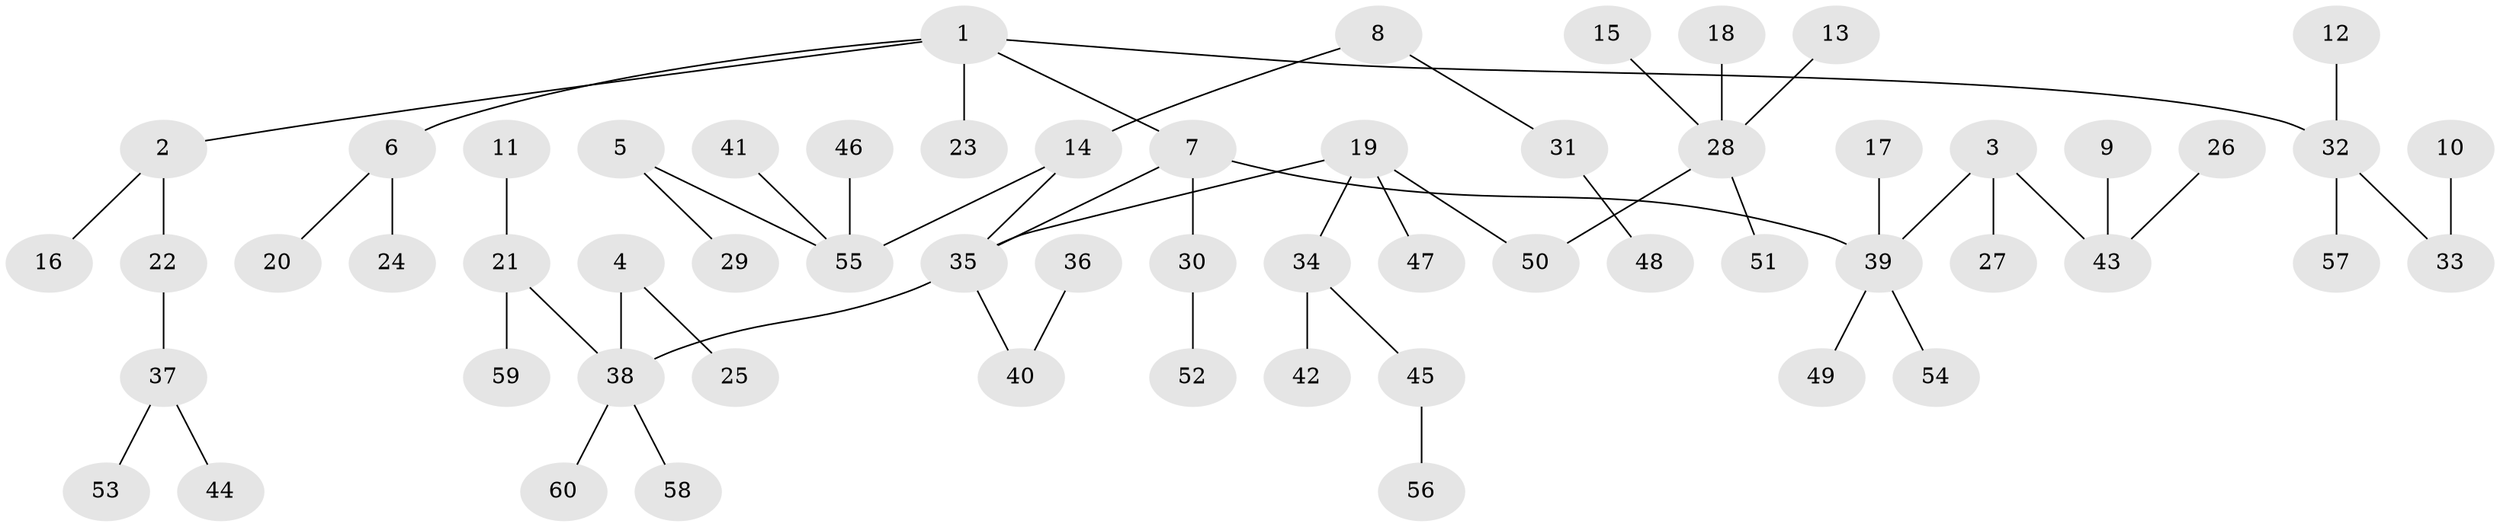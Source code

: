 // original degree distribution, {4: 0.06666666666666667, 5: 0.03333333333333333, 3: 0.125, 6: 0.025, 2: 0.275, 1: 0.475}
// Generated by graph-tools (version 1.1) at 2025/50/03/09/25 03:50:24]
// undirected, 60 vertices, 59 edges
graph export_dot {
graph [start="1"]
  node [color=gray90,style=filled];
  1;
  2;
  3;
  4;
  5;
  6;
  7;
  8;
  9;
  10;
  11;
  12;
  13;
  14;
  15;
  16;
  17;
  18;
  19;
  20;
  21;
  22;
  23;
  24;
  25;
  26;
  27;
  28;
  29;
  30;
  31;
  32;
  33;
  34;
  35;
  36;
  37;
  38;
  39;
  40;
  41;
  42;
  43;
  44;
  45;
  46;
  47;
  48;
  49;
  50;
  51;
  52;
  53;
  54;
  55;
  56;
  57;
  58;
  59;
  60;
  1 -- 2 [weight=1.0];
  1 -- 6 [weight=1.0];
  1 -- 7 [weight=1.0];
  1 -- 23 [weight=1.0];
  1 -- 32 [weight=1.0];
  2 -- 16 [weight=1.0];
  2 -- 22 [weight=1.0];
  3 -- 27 [weight=1.0];
  3 -- 39 [weight=1.0];
  3 -- 43 [weight=1.0];
  4 -- 25 [weight=1.0];
  4 -- 38 [weight=1.0];
  5 -- 29 [weight=1.0];
  5 -- 55 [weight=1.0];
  6 -- 20 [weight=1.0];
  6 -- 24 [weight=1.0];
  7 -- 30 [weight=1.0];
  7 -- 35 [weight=1.0];
  7 -- 39 [weight=1.0];
  8 -- 14 [weight=1.0];
  8 -- 31 [weight=1.0];
  9 -- 43 [weight=1.0];
  10 -- 33 [weight=1.0];
  11 -- 21 [weight=1.0];
  12 -- 32 [weight=1.0];
  13 -- 28 [weight=1.0];
  14 -- 35 [weight=1.0];
  14 -- 55 [weight=1.0];
  15 -- 28 [weight=1.0];
  17 -- 39 [weight=1.0];
  18 -- 28 [weight=1.0];
  19 -- 34 [weight=1.0];
  19 -- 35 [weight=1.0];
  19 -- 47 [weight=1.0];
  19 -- 50 [weight=1.0];
  21 -- 38 [weight=1.0];
  21 -- 59 [weight=1.0];
  22 -- 37 [weight=1.0];
  26 -- 43 [weight=1.0];
  28 -- 50 [weight=1.0];
  28 -- 51 [weight=1.0];
  30 -- 52 [weight=1.0];
  31 -- 48 [weight=1.0];
  32 -- 33 [weight=1.0];
  32 -- 57 [weight=1.0];
  34 -- 42 [weight=1.0];
  34 -- 45 [weight=1.0];
  35 -- 38 [weight=1.0];
  35 -- 40 [weight=1.0];
  36 -- 40 [weight=1.0];
  37 -- 44 [weight=1.0];
  37 -- 53 [weight=1.0];
  38 -- 58 [weight=1.0];
  38 -- 60 [weight=1.0];
  39 -- 49 [weight=1.0];
  39 -- 54 [weight=1.0];
  41 -- 55 [weight=1.0];
  45 -- 56 [weight=1.0];
  46 -- 55 [weight=1.0];
}
